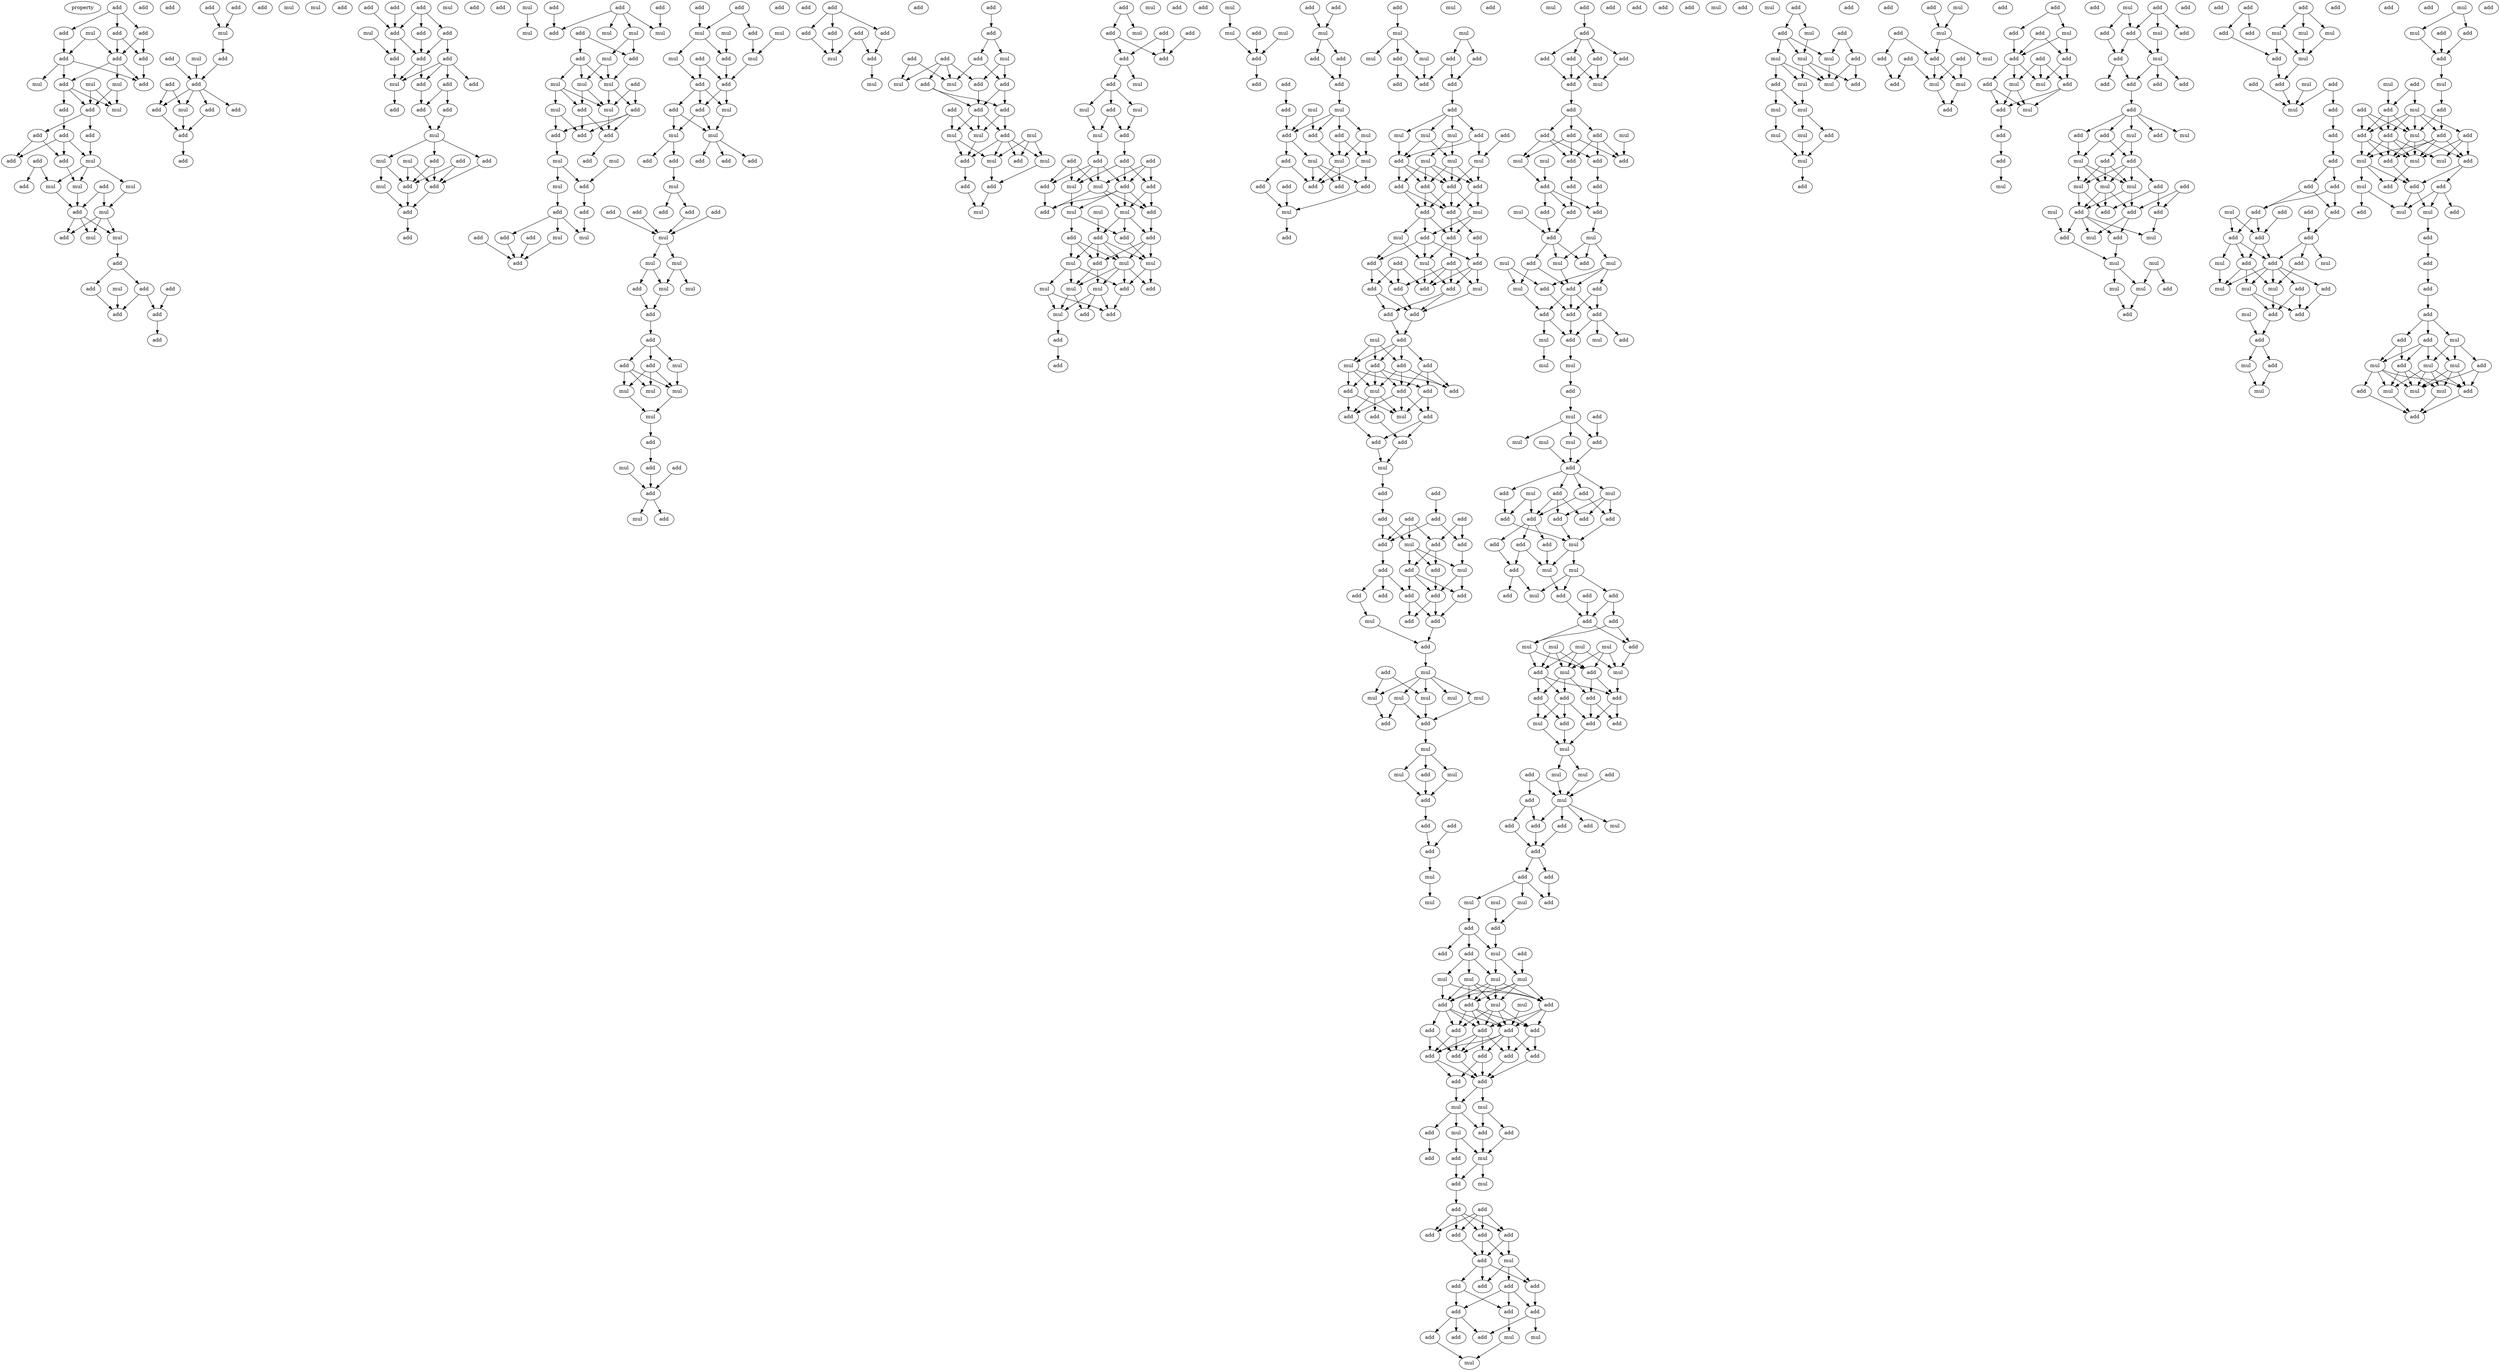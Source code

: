 digraph {
    node [fontcolor=black]
    property [mul=2,lf=1.2]
    0 [ label = add ];
    1 [ label = add ];
    2 [ label = add ];
    3 [ label = add ];
    4 [ label = mul ];
    5 [ label = add ];
    6 [ label = add ];
    7 [ label = add ];
    8 [ label = add ];
    9 [ label = mul ];
    10 [ label = mul ];
    11 [ label = add ];
    12 [ label = add ];
    13 [ label = mul ];
    14 [ label = mul ];
    15 [ label = add ];
    16 [ label = add ];
    17 [ label = add ];
    18 [ label = add ];
    19 [ label = add ];
    20 [ label = add ];
    21 [ label = add ];
    22 [ label = mul ];
    23 [ label = add ];
    24 [ label = mul ];
    25 [ label = mul ];
    26 [ label = add ];
    27 [ label = mul ];
    28 [ label = add ];
    29 [ label = mul ];
    30 [ label = add ];
    31 [ label = add ];
    32 [ label = mul ];
    33 [ label = add ];
    34 [ label = mul ];
    35 [ label = add ];
    36 [ label = add ];
    37 [ label = add ];
    38 [ label = mul ];
    39 [ label = add ];
    40 [ label = add ];
    41 [ label = add ];
    42 [ label = add ];
    43 [ label = add ];
    44 [ label = add ];
    45 [ label = add ];
    46 [ label = mul ];
    47 [ label = mul ];
    48 [ label = mul ];
    49 [ label = add ];
    50 [ label = mul ];
    51 [ label = add ];
    52 [ label = add ];
    53 [ label = add ];
    54 [ label = add ];
    55 [ label = mul ];
    56 [ label = add ];
    57 [ label = add ];
    58 [ label = add ];
    59 [ label = add ];
    60 [ label = add ];
    61 [ label = add ];
    62 [ label = add ];
    63 [ label = add ];
    64 [ label = add ];
    65 [ label = add ];
    66 [ label = mul ];
    67 [ label = add ];
    68 [ label = add ];
    69 [ label = add ];
    70 [ label = add ];
    71 [ label = add ];
    72 [ label = mul ];
    73 [ label = add ];
    74 [ label = add ];
    75 [ label = add ];
    76 [ label = add ];
    77 [ label = add ];
    78 [ label = mul ];
    79 [ label = mul ];
    80 [ label = add ];
    81 [ label = mul ];
    82 [ label = add ];
    83 [ label = add ];
    84 [ label = mul ];
    85 [ label = add ];
    86 [ label = mul ];
    87 [ label = add ];
    88 [ label = add ];
    89 [ label = add ];
    90 [ label = add ];
    91 [ label = add ];
    92 [ label = mul ];
    93 [ label = mul ];
    94 [ label = add ];
    95 [ label = add ];
    96 [ label = add ];
    97 [ label = mul ];
    98 [ label = add ];
    99 [ label = mul ];
    100 [ label = mul ];
    101 [ label = add ];
    102 [ label = add ];
    103 [ label = mul ];
    104 [ label = add ];
    105 [ label = add ];
    106 [ label = mul ];
    107 [ label = mul ];
    108 [ label = mul ];
    109 [ label = add ];
    110 [ label = mul ];
    111 [ label = add ];
    112 [ label = mul ];
    113 [ label = add ];
    114 [ label = add ];
    115 [ label = add ];
    116 [ label = add ];
    117 [ label = mul ];
    118 [ label = mul ];
    119 [ label = mul ];
    120 [ label = add ];
    121 [ label = add ];
    122 [ label = add ];
    123 [ label = add ];
    124 [ label = mul ];
    125 [ label = add ];
    126 [ label = add ];
    127 [ label = mul ];
    128 [ label = add ];
    129 [ label = add ];
    130 [ label = add ];
    131 [ label = mul ];
    132 [ label = add ];
    133 [ label = mul ];
    134 [ label = mul ];
    135 [ label = add ];
    136 [ label = add ];
    137 [ label = mul ];
    138 [ label = mul ];
    139 [ label = add ];
    140 [ label = add ];
    141 [ label = add ];
    142 [ label = mul ];
    143 [ label = add ];
    144 [ label = mul ];
    145 [ label = mul ];
    146 [ label = add ];
    147 [ label = add ];
    148 [ label = add ];
    149 [ label = add ];
    150 [ label = add ];
    151 [ label = mul ];
    152 [ label = add ];
    153 [ label = add ];
    154 [ label = add ];
    155 [ label = add ];
    156 [ label = add ];
    157 [ label = mul ];
    158 [ label = mul ];
    159 [ label = mul ];
    160 [ label = add ];
    161 [ label = mul ];
    162 [ label = mul ];
    163 [ label = add ];
    164 [ label = add ];
    165 [ label = add ];
    166 [ label = mul ];
    167 [ label = add ];
    168 [ label = mul ];
    169 [ label = mul ];
    170 [ label = mul ];
    171 [ label = mul ];
    172 [ label = add ];
    173 [ label = mul ];
    174 [ label = add ];
    175 [ label = add ];
    176 [ label = add ];
    177 [ label = mul ];
    178 [ label = add ];
    179 [ label = add ];
    180 [ label = add ];
    181 [ label = add ];
    182 [ label = add ];
    183 [ label = add ];
    184 [ label = add ];
    185 [ label = add ];
    186 [ label = mul ];
    187 [ label = add ];
    188 [ label = add ];
    189 [ label = mul ];
    190 [ label = add ];
    191 [ label = add ];
    192 [ label = add ];
    193 [ label = add ];
    194 [ label = add ];
    195 [ label = mul ];
    196 [ label = add ];
    197 [ label = mul ];
    198 [ label = add ];
    199 [ label = mul ];
    200 [ label = add ];
    201 [ label = add ];
    202 [ label = add ];
    203 [ label = add ];
    204 [ label = mul ];
    205 [ label = add ];
    206 [ label = mul ];
    207 [ label = mul ];
    208 [ label = mul ];
    209 [ label = add ];
    210 [ label = mul ];
    211 [ label = add ];
    212 [ label = add ];
    213 [ label = add ];
    214 [ label = mul ];
    215 [ label = add ];
    216 [ label = add ];
    217 [ label = add ];
    218 [ label = mul ];
    219 [ label = add ];
    220 [ label = add ];
    221 [ label = add ];
    222 [ label = add ];
    223 [ label = mul ];
    224 [ label = mul ];
    225 [ label = mul ];
    226 [ label = add ];
    227 [ label = add ];
    228 [ label = mul ];
    229 [ label = add ];
    230 [ label = add ];
    231 [ label = add ];
    232 [ label = add ];
    233 [ label = mul ];
    234 [ label = add ];
    235 [ label = mul ];
    236 [ label = add ];
    237 [ label = add ];
    238 [ label = add ];
    239 [ label = add ];
    240 [ label = mul ];
    241 [ label = mul ];
    242 [ label = mul ];
    243 [ label = add ];
    244 [ label = add ];
    245 [ label = add ];
    246 [ label = add ];
    247 [ label = mul ];
    248 [ label = add ];
    249 [ label = mul ];
    250 [ label = mul ];
    251 [ label = add ];
    252 [ label = mul ];
    253 [ label = mul ];
    254 [ label = mul ];
    255 [ label = add ];
    256 [ label = add ];
    257 [ label = mul ];
    258 [ label = add ];
    259 [ label = add ];
    260 [ label = mul ];
    261 [ label = add ];
    262 [ label = add ];
    263 [ label = add ];
    264 [ label = mul ];
    265 [ label = mul ];
    266 [ label = add ];
    267 [ label = mul ];
    268 [ label = add ];
    269 [ label = add ];
    270 [ label = add ];
    271 [ label = add ];
    272 [ label = mul ];
    273 [ label = add ];
    274 [ label = add ];
    275 [ label = add ];
    276 [ label = add ];
    277 [ label = add ];
    278 [ label = mul ];
    279 [ label = mul ];
    280 [ label = mul ];
    281 [ label = add ];
    282 [ label = add ];
    283 [ label = add ];
    284 [ label = mul ];
    285 [ label = mul ];
    286 [ label = mul ];
    287 [ label = add ];
    288 [ label = add ];
    289 [ label = add ];
    290 [ label = add ];
    291 [ label = add ];
    292 [ label = add ];
    293 [ label = mul ];
    294 [ label = add ];
    295 [ label = add ];
    296 [ label = mul ];
    297 [ label = mul ];
    298 [ label = mul ];
    299 [ label = add ];
    300 [ label = mul ];
    301 [ label = add ];
    302 [ label = add ];
    303 [ label = add ];
    304 [ label = add ];
    305 [ label = add ];
    306 [ label = add ];
    307 [ label = mul ];
    308 [ label = mul ];
    309 [ label = add ];
    310 [ label = add ];
    311 [ label = mul ];
    312 [ label = mul ];
    313 [ label = add ];
    314 [ label = mul ];
    315 [ label = mul ];
    316 [ label = add ];
    317 [ label = add ];
    318 [ label = add ];
    319 [ label = add ];
    320 [ label = add ];
    321 [ label = mul ];
    322 [ label = add ];
    323 [ label = add ];
    324 [ label = add ];
    325 [ label = add ];
    326 [ label = mul ];
    327 [ label = add ];
    328 [ label = add ];
    329 [ label = add ];
    330 [ label = mul ];
    331 [ label = add ];
    332 [ label = add ];
    333 [ label = add ];
    334 [ label = add ];
    335 [ label = mul ];
    336 [ label = add ];
    337 [ label = add ];
    338 [ label = add ];
    339 [ label = add ];
    340 [ label = mul ];
    341 [ label = mul ];
    342 [ label = add ];
    343 [ label = add ];
    344 [ label = add ];
    345 [ label = add ];
    346 [ label = add ];
    347 [ label = add ];
    348 [ label = mul ];
    349 [ label = add ];
    350 [ label = mul ];
    351 [ label = add ];
    352 [ label = add ];
    353 [ label = add ];
    354 [ label = add ];
    355 [ label = add ];
    356 [ label = mul ];
    357 [ label = add ];
    358 [ label = add ];
    359 [ label = mul ];
    360 [ label = add ];
    361 [ label = add ];
    362 [ label = add ];
    363 [ label = add ];
    364 [ label = add ];
    365 [ label = add ];
    366 [ label = mul ];
    367 [ label = add ];
    368 [ label = mul ];
    369 [ label = add ];
    370 [ label = add ];
    371 [ label = add ];
    372 [ label = add ];
    373 [ label = add ];
    374 [ label = add ];
    375 [ label = add ];
    376 [ label = add ];
    377 [ label = add ];
    378 [ label = add ];
    379 [ label = mul ];
    380 [ label = add ];
    381 [ label = add ];
    382 [ label = mul ];
    383 [ label = mul ];
    384 [ label = mul ];
    385 [ label = mul ];
    386 [ label = mul ];
    387 [ label = mul ];
    388 [ label = add ];
    389 [ label = add ];
    390 [ label = mul ];
    391 [ label = add ];
    392 [ label = mul ];
    393 [ label = add ];
    394 [ label = mul ];
    395 [ label = add ];
    396 [ label = add ];
    397 [ label = add ];
    398 [ label = add ];
    399 [ label = mul ];
    400 [ label = mul ];
    401 [ label = mul ];
    402 [ label = add ];
    403 [ label = add ];
    404 [ label = add ];
    405 [ label = add ];
    406 [ label = add ];
    407 [ label = add ];
    408 [ label = add ];
    409 [ label = add ];
    410 [ label = mul ];
    411 [ label = add ];
    412 [ label = add ];
    413 [ label = add ];
    414 [ label = mul ];
    415 [ label = add ];
    416 [ label = mul ];
    417 [ label = add ];
    418 [ label = add ];
    419 [ label = mul ];
    420 [ label = add ];
    421 [ label = add ];
    422 [ label = add ];
    423 [ label = add ];
    424 [ label = mul ];
    425 [ label = add ];
    426 [ label = add ];
    427 [ label = add ];
    428 [ label = add ];
    429 [ label = mul ];
    430 [ label = mul ];
    431 [ label = mul ];
    432 [ label = add ];
    433 [ label = mul ];
    434 [ label = add ];
    435 [ label = mul ];
    436 [ label = add ];
    437 [ label = add ];
    438 [ label = add ];
    439 [ label = add ];
    440 [ label = add ];
    441 [ label = add ];
    442 [ label = mul ];
    443 [ label = mul ];
    444 [ label = add ];
    445 [ label = add ];
    446 [ label = mul ];
    447 [ label = add ];
    448 [ label = mul ];
    449 [ label = add ];
    450 [ label = mul ];
    451 [ label = add ];
    452 [ label = mul ];
    453 [ label = add ];
    454 [ label = mul ];
    455 [ label = add ];
    456 [ label = mul ];
    457 [ label = add ];
    458 [ label = mul ];
    459 [ label = add ];
    460 [ label = add ];
    461 [ label = add ];
    462 [ label = mul ];
    463 [ label = add ];
    464 [ label = add ];
    465 [ label = add ];
    466 [ label = add ];
    467 [ label = add ];
    468 [ label = mul ];
    469 [ label = add ];
    470 [ label = add ];
    471 [ label = add ];
    472 [ label = mul ];
    473 [ label = mul ];
    474 [ label = add ];
    475 [ label = add ];
    476 [ label = add ];
    477 [ label = mul ];
    478 [ label = add ];
    479 [ label = add ];
    480 [ label = add ];
    481 [ label = add ];
    482 [ label = add ];
    483 [ label = mul ];
    484 [ label = mul ];
    485 [ label = mul ];
    486 [ label = mul ];
    487 [ label = add ];
    488 [ label = add ];
    489 [ label = mul ];
    490 [ label = mul ];
    491 [ label = add ];
    492 [ label = add ];
    493 [ label = add ];
    494 [ label = add ];
    495 [ label = mul ];
    496 [ label = add ];
    497 [ label = add ];
    498 [ label = add ];
    499 [ label = add ];
    500 [ label = mul ];
    501 [ label = mul ];
    502 [ label = mul ];
    503 [ label = add ];
    504 [ label = add ];
    505 [ label = add ];
    506 [ label = mul ];
    507 [ label = mul ];
    508 [ label = add ];
    509 [ label = add ];
    510 [ label = add ];
    511 [ label = add ];
    512 [ label = add ];
    513 [ label = add ];
    514 [ label = add ];
    515 [ label = mul ];
    516 [ label = mul ];
    517 [ label = mul ];
    518 [ label = add ];
    519 [ label = mul ];
    520 [ label = add ];
    521 [ label = add ];
    522 [ label = add ];
    523 [ label = mul ];
    524 [ label = add ];
    525 [ label = add ];
    526 [ label = mul ];
    527 [ label = mul ];
    528 [ label = mul ];
    529 [ label = mul ];
    530 [ label = add ];
    531 [ label = mul ];
    532 [ label = mul ];
    533 [ label = add ];
    534 [ label = add ];
    535 [ label = add ];
    536 [ label = add ];
    537 [ label = add ];
    538 [ label = add ];
    539 [ label = add ];
    540 [ label = add ];
    541 [ label = add ];
    542 [ label = add ];
    543 [ label = add ];
    544 [ label = add ];
    545 [ label = add ];
    546 [ label = add ];
    547 [ label = mul ];
    548 [ label = mul ];
    549 [ label = add ];
    550 [ label = add ];
    551 [ label = add ];
    552 [ label = mul ];
    553 [ label = add ];
    554 [ label = add ];
    555 [ label = mul ];
    556 [ label = add ];
    557 [ label = mul ];
    558 [ label = add ];
    559 [ label = add ];
    560 [ label = add ];
    561 [ label = add ];
    562 [ label = add ];
    563 [ label = add ];
    564 [ label = add ];
    565 [ label = mul ];
    566 [ label = add ];
    567 [ label = add ];
    568 [ label = add ];
    569 [ label = add ];
    570 [ label = add ];
    571 [ label = add ];
    572 [ label = add ];
    573 [ label = mul ];
    574 [ label = add ];
    575 [ label = mul ];
    576 [ label = add ];
    577 [ label = add ];
    578 [ label = mul ];
    579 [ label = add ];
    580 [ label = mul ];
    581 [ label = add ];
    582 [ label = add ];
    583 [ label = add ];
    584 [ label = mul ];
    585 [ label = mul ];
    586 [ label = mul ];
    587 [ label = mul ];
    588 [ label = add ];
    589 [ label = mul ];
    590 [ label = add ];
    591 [ label = add ];
    592 [ label = mul ];
    593 [ label = mul ];
    594 [ label = mul ];
    595 [ label = mul ];
    596 [ label = mul ];
    597 [ label = add ];
    598 [ label = add ];
    599 [ label = add ];
    600 [ label = mul ];
    601 [ label = add ];
    602 [ label = mul ];
    603 [ label = add ];
    604 [ label = add ];
    605 [ label = mul ];
    606 [ label = add ];
    607 [ label = add ];
    608 [ label = mul ];
    609 [ label = add ];
    610 [ label = add ];
    611 [ label = mul ];
    612 [ label = mul ];
    613 [ label = add ];
    614 [ label = add ];
    615 [ label = add ];
    616 [ label = add ];
    617 [ label = add ];
    618 [ label = add ];
    619 [ label = mul ];
    620 [ label = add ];
    621 [ label = add ];
    622 [ label = add ];
    623 [ label = add ];
    624 [ label = mul ];
    625 [ label = add ];
    626 [ label = add ];
    627 [ label = mul ];
    628 [ label = add ];
    629 [ label = mul ];
    630 [ label = add ];
    631 [ label = add ];
    632 [ label = add ];
    633 [ label = mul ];
    634 [ label = add ];
    635 [ label = mul ];
    636 [ label = add ];
    637 [ label = mul ];
    638 [ label = add ];
    639 [ label = add ];
    640 [ label = mul ];
    641 [ label = add ];
    642 [ label = add ];
    643 [ label = add ];
    644 [ label = add ];
    645 [ label = add ];
    646 [ label = add ];
    647 [ label = mul ];
    648 [ label = add ];
    649 [ label = add ];
    650 [ label = mul ];
    651 [ label = add ];
    652 [ label = mul ];
    653 [ label = add ];
    654 [ label = add ];
    655 [ label = mul ];
    656 [ label = mul ];
    657 [ label = mul ];
    658 [ label = add ];
    659 [ label = add ];
    660 [ label = add ];
    661 [ label = add ];
    662 [ label = add ];
    663 [ label = mul ];
    664 [ label = add ];
    665 [ label = add ];
    666 [ label = add ];
    667 [ label = mul ];
    668 [ label = mul ];
    669 [ label = mul ];
    670 [ label = mul ];
    671 [ label = mul ];
    672 [ label = add ];
    673 [ label = add ];
    674 [ label = mul ];
    675 [ label = add ];
    676 [ label = add ];
    677 [ label = add ];
    678 [ label = add ];
    679 [ label = add ];
    680 [ label = mul ];
    681 [ label = mul ];
    682 [ label = mul ];
    683 [ label = add ];
    684 [ label = mul ];
    685 [ label = add ];
    686 [ label = add ];
    687 [ label = add ];
    688 [ label = add ];
    689 [ label = mul ];
    690 [ label = add ];
    691 [ label = mul ];
    692 [ label = add ];
    693 [ label = add ];
    694 [ label = add ];
    695 [ label = add ];
    696 [ label = add ];
    697 [ label = add ];
    698 [ label = add ];
    699 [ label = add ];
    700 [ label = mul ];
    701 [ label = add ];
    702 [ label = add ];
    703 [ label = add ];
    704 [ label = add ];
    705 [ label = add ];
    706 [ label = add ];
    707 [ label = mul ];
    708 [ label = mul ];
    709 [ label = add ];
    710 [ label = mul ];
    711 [ label = add ];
    712 [ label = mul ];
    713 [ label = mul ];
    714 [ label = add ];
    715 [ label = add ];
    716 [ label = mul ];
    717 [ label = add ];
    718 [ label = add ];
    719 [ label = add ];
    720 [ label = mul ];
    721 [ label = add ];
    722 [ label = mul ];
    723 [ label = mul ];
    724 [ label = add ];
    725 [ label = add ];
    726 [ label = mul ];
    727 [ label = add ];
    728 [ label = mul ];
    729 [ label = add ];
    730 [ label = mul ];
    731 [ label = add ];
    732 [ label = mul ];
    733 [ label = add ];
    734 [ label = add ];
    735 [ label = add ];
    736 [ label = add ];
    737 [ label = add ];
    738 [ label = mul ];
    739 [ label = add ];
    740 [ label = mul ];
    741 [ label = add ];
    742 [ label = add ];
    743 [ label = mul ];
    744 [ label = mul ];
    745 [ label = add ];
    746 [ label = add ];
    747 [ label = mul ];
    748 [ label = add ];
    749 [ label = mul ];
    750 [ label = add ];
    751 [ label = add ];
    752 [ label = mul ];
    753 [ label = add ];
    754 [ label = add ];
    755 [ label = add ];
    756 [ label = add ];
    757 [ label = mul ];
    758 [ label = add ];
    759 [ label = add ];
    760 [ label = add ];
    761 [ label = mul ];
    762 [ label = mul ];
    763 [ label = mul ];
    764 [ label = add ];
    765 [ label = add ];
    766 [ label = add ];
    767 [ label = add ];
    768 [ label = mul ];
    769 [ label = mul ];
    770 [ label = mul ];
    771 [ label = add ];
    0 -> 1 [ name = 0 ];
    0 -> 3 [ name = 1 ];
    0 -> 5 [ name = 2 ];
    1 -> 6 [ name = 3 ];
    1 -> 8 [ name = 4 ];
    3 -> 6 [ name = 5 ];
    3 -> 8 [ name = 6 ];
    4 -> 6 [ name = 7 ];
    4 -> 7 [ name = 8 ];
    5 -> 7 [ name = 9 ];
    6 -> 11 [ name = 10 ];
    6 -> 12 [ name = 11 ];
    6 -> 13 [ name = 12 ];
    7 -> 9 [ name = 13 ];
    7 -> 11 [ name = 14 ];
    7 -> 12 [ name = 15 ];
    8 -> 12 [ name = 16 ];
    10 -> 14 [ name = 17 ];
    10 -> 16 [ name = 18 ];
    11 -> 14 [ name = 19 ];
    11 -> 15 [ name = 20 ];
    11 -> 16 [ name = 21 ];
    13 -> 14 [ name = 22 ];
    13 -> 16 [ name = 23 ];
    15 -> 18 [ name = 24 ];
    16 -> 17 [ name = 25 ];
    16 -> 19 [ name = 26 ];
    17 -> 22 [ name = 27 ];
    18 -> 20 [ name = 28 ];
    18 -> 21 [ name = 29 ];
    18 -> 22 [ name = 30 ];
    19 -> 20 [ name = 31 ];
    19 -> 21 [ name = 32 ];
    20 -> 25 [ name = 33 ];
    22 -> 24 [ name = 34 ];
    22 -> 25 [ name = 35 ];
    22 -> 27 [ name = 36 ];
    23 -> 27 [ name = 37 ];
    23 -> 28 [ name = 38 ];
    24 -> 29 [ name = 39 ];
    25 -> 30 [ name = 40 ];
    26 -> 29 [ name = 41 ];
    26 -> 30 [ name = 42 ];
    27 -> 30 [ name = 43 ];
    29 -> 31 [ name = 44 ];
    29 -> 32 [ name = 45 ];
    29 -> 34 [ name = 46 ];
    30 -> 31 [ name = 47 ];
    30 -> 32 [ name = 48 ];
    30 -> 34 [ name = 49 ];
    34 -> 35 [ name = 50 ];
    35 -> 36 [ name = 51 ];
    35 -> 39 [ name = 52 ];
    36 -> 40 [ name = 53 ];
    37 -> 41 [ name = 54 ];
    38 -> 40 [ name = 55 ];
    39 -> 40 [ name = 56 ];
    39 -> 41 [ name = 57 ];
    41 -> 42 [ name = 58 ];
    43 -> 48 [ name = 59 ];
    45 -> 48 [ name = 60 ];
    48 -> 51 [ name = 61 ];
    49 -> 54 [ name = 62 ];
    50 -> 54 [ name = 63 ];
    51 -> 54 [ name = 64 ];
    53 -> 55 [ name = 65 ];
    53 -> 57 [ name = 66 ];
    54 -> 55 [ name = 67 ];
    54 -> 56 [ name = 68 ];
    54 -> 57 [ name = 69 ];
    54 -> 58 [ name = 70 ];
    55 -> 59 [ name = 71 ];
    57 -> 59 [ name = 72 ];
    58 -> 59 [ name = 73 ];
    59 -> 60 [ name = 74 ];
    61 -> 64 [ name = 75 ];
    62 -> 64 [ name = 76 ];
    63 -> 64 [ name = 77 ];
    63 -> 65 [ name = 78 ];
    63 -> 67 [ name = 79 ];
    64 -> 68 [ name = 80 ];
    64 -> 69 [ name = 81 ];
    65 -> 69 [ name = 82 ];
    66 -> 68 [ name = 83 ];
    67 -> 69 [ name = 84 ];
    67 -> 70 [ name = 85 ];
    68 -> 72 [ name = 86 ];
    69 -> 72 [ name = 87 ];
    69 -> 73 [ name = 88 ];
    70 -> 71 [ name = 89 ];
    70 -> 72 [ name = 90 ];
    70 -> 73 [ name = 91 ];
    70 -> 74 [ name = 92 ];
    71 -> 75 [ name = 93 ];
    71 -> 77 [ name = 94 ];
    72 -> 76 [ name = 95 ];
    73 -> 75 [ name = 96 ];
    75 -> 79 [ name = 97 ];
    77 -> 79 [ name = 98 ];
    79 -> 81 [ name = 99 ];
    79 -> 82 [ name = 100 ];
    79 -> 83 [ name = 101 ];
    80 -> 85 [ name = 102 ];
    80 -> 87 [ name = 103 ];
    81 -> 85 [ name = 104 ];
    81 -> 86 [ name = 105 ];
    82 -> 87 [ name = 106 ];
    83 -> 85 [ name = 107 ];
    83 -> 87 [ name = 108 ];
    84 -> 85 [ name = 109 ];
    84 -> 87 [ name = 110 ];
    85 -> 88 [ name = 111 ];
    86 -> 88 [ name = 112 ];
    87 -> 88 [ name = 113 ];
    88 -> 91 [ name = 114 ];
    92 -> 93 [ name = 115 ];
    94 -> 97 [ name = 116 ];
    94 -> 98 [ name = 117 ];
    94 -> 99 [ name = 118 ];
    94 -> 100 [ name = 119 ];
    95 -> 98 [ name = 120 ];
    96 -> 99 [ name = 121 ];
    100 -> 102 [ name = 122 ];
    100 -> 103 [ name = 123 ];
    101 -> 102 [ name = 124 ];
    101 -> 104 [ name = 125 ];
    102 -> 106 [ name = 126 ];
    103 -> 106 [ name = 127 ];
    103 -> 107 [ name = 128 ];
    104 -> 106 [ name = 129 ];
    104 -> 107 [ name = 130 ];
    104 -> 108 [ name = 131 ];
    105 -> 109 [ name = 132 ];
    105 -> 112 [ name = 133 ];
    106 -> 109 [ name = 134 ];
    106 -> 112 [ name = 135 ];
    107 -> 111 [ name = 136 ];
    107 -> 112 [ name = 137 ];
    108 -> 110 [ name = 138 ];
    108 -> 111 [ name = 139 ];
    108 -> 112 [ name = 140 ];
    109 -> 113 [ name = 141 ];
    109 -> 114 [ name = 142 ];
    109 -> 115 [ name = 143 ];
    110 -> 114 [ name = 144 ];
    110 -> 115 [ name = 145 ];
    111 -> 113 [ name = 146 ];
    111 -> 114 [ name = 147 ];
    112 -> 113 [ name = 148 ];
    113 -> 116 [ name = 149 ];
    115 -> 118 [ name = 150 ];
    117 -> 120 [ name = 151 ];
    118 -> 119 [ name = 152 ];
    118 -> 120 [ name = 153 ];
    119 -> 121 [ name = 154 ];
    120 -> 122 [ name = 155 ];
    121 -> 124 [ name = 156 ];
    121 -> 125 [ name = 157 ];
    121 -> 127 [ name = 158 ];
    122 -> 124 [ name = 159 ];
    123 -> 128 [ name = 160 ];
    125 -> 128 [ name = 161 ];
    126 -> 128 [ name = 162 ];
    127 -> 128 [ name = 163 ];
    129 -> 133 [ name = 164 ];
    130 -> 132 [ name = 165 ];
    130 -> 133 [ name = 166 ];
    131 -> 136 [ name = 167 ];
    132 -> 137 [ name = 168 ];
    133 -> 136 [ name = 169 ];
    133 -> 138 [ name = 170 ];
    134 -> 137 [ name = 171 ];
    135 -> 139 [ name = 172 ];
    135 -> 140 [ name = 173 ];
    136 -> 140 [ name = 174 ];
    137 -> 140 [ name = 175 ];
    138 -> 139 [ name = 176 ];
    139 -> 141 [ name = 177 ];
    139 -> 142 [ name = 178 ];
    139 -> 143 [ name = 179 ];
    140 -> 142 [ name = 180 ];
    140 -> 143 [ name = 181 ];
    141 -> 144 [ name = 182 ];
    141 -> 145 [ name = 183 ];
    142 -> 144 [ name = 184 ];
    143 -> 144 [ name = 185 ];
    143 -> 145 [ name = 186 ];
    144 -> 148 [ name = 187 ];
    144 -> 149 [ name = 188 ];
    144 -> 150 [ name = 189 ];
    145 -> 146 [ name = 190 ];
    145 -> 147 [ name = 191 ];
    147 -> 151 [ name = 192 ];
    151 -> 152 [ name = 193 ];
    151 -> 155 [ name = 194 ];
    153 -> 157 [ name = 195 ];
    154 -> 157 [ name = 196 ];
    155 -> 157 [ name = 197 ];
    156 -> 157 [ name = 198 ];
    157 -> 158 [ name = 199 ];
    157 -> 159 [ name = 200 ];
    158 -> 160 [ name = 201 ];
    158 -> 161 [ name = 202 ];
    159 -> 161 [ name = 203 ];
    159 -> 162 [ name = 204 ];
    160 -> 163 [ name = 205 ];
    161 -> 163 [ name = 206 ];
    163 -> 164 [ name = 207 ];
    164 -> 165 [ name = 208 ];
    164 -> 166 [ name = 209 ];
    164 -> 167 [ name = 210 ];
    165 -> 168 [ name = 211 ];
    165 -> 169 [ name = 212 ];
    165 -> 170 [ name = 213 ];
    166 -> 170 [ name = 214 ];
    167 -> 168 [ name = 215 ];
    167 -> 169 [ name = 216 ];
    167 -> 170 [ name = 217 ];
    169 -> 171 [ name = 218 ];
    170 -> 171 [ name = 219 ];
    171 -> 172 [ name = 220 ];
    172 -> 174 [ name = 221 ];
    173 -> 176 [ name = 222 ];
    174 -> 176 [ name = 223 ];
    175 -> 176 [ name = 224 ];
    176 -> 177 [ name = 225 ];
    176 -> 180 [ name = 226 ];
    181 -> 182 [ name = 227 ];
    181 -> 184 [ name = 228 ];
    181 -> 185 [ name = 229 ];
    182 -> 186 [ name = 230 ];
    183 -> 186 [ name = 231 ];
    183 -> 187 [ name = 232 ];
    184 -> 186 [ name = 233 ];
    185 -> 187 [ name = 234 ];
    187 -> 189 [ name = 235 ];
    190 -> 191 [ name = 236 ];
    191 -> 192 [ name = 237 ];
    191 -> 195 [ name = 238 ];
    192 -> 197 [ name = 239 ];
    192 -> 198 [ name = 240 ];
    193 -> 196 [ name = 241 ];
    193 -> 197 [ name = 242 ];
    193 -> 199 [ name = 243 ];
    193 -> 200 [ name = 244 ];
    194 -> 197 [ name = 245 ];
    194 -> 199 [ name = 246 ];
    195 -> 198 [ name = 247 ];
    195 -> 200 [ name = 248 ];
    196 -> 201 [ name = 249 ];
    196 -> 202 [ name = 250 ];
    198 -> 201 [ name = 251 ];
    198 -> 202 [ name = 252 ];
    200 -> 202 [ name = 253 ];
    201 -> 204 [ name = 254 ];
    201 -> 205 [ name = 255 ];
    202 -> 204 [ name = 256 ];
    202 -> 205 [ name = 257 ];
    202 -> 207 [ name = 258 ];
    203 -> 204 [ name = 259 ];
    203 -> 207 [ name = 260 ];
    204 -> 209 [ name = 261 ];
    205 -> 208 [ name = 262 ];
    205 -> 209 [ name = 263 ];
    205 -> 210 [ name = 264 ];
    205 -> 211 [ name = 265 ];
    206 -> 208 [ name = 266 ];
    206 -> 210 [ name = 267 ];
    206 -> 211 [ name = 268 ];
    207 -> 208 [ name = 269 ];
    207 -> 209 [ name = 270 ];
    208 -> 213 [ name = 271 ];
    209 -> 212 [ name = 272 ];
    210 -> 213 [ name = 273 ];
    212 -> 214 [ name = 274 ];
    213 -> 214 [ name = 275 ];
    215 -> 217 [ name = 276 ];
    215 -> 218 [ name = 277 ];
    216 -> 220 [ name = 278 ];
    216 -> 221 [ name = 279 ];
    217 -> 220 [ name = 280 ];
    217 -> 221 [ name = 281 ];
    219 -> 220 [ name = 282 ];
    221 -> 222 [ name = 283 ];
    221 -> 223 [ name = 284 ];
    222 -> 224 [ name = 285 ];
    222 -> 225 [ name = 286 ];
    222 -> 226 [ name = 287 ];
    224 -> 228 [ name = 288 ];
    225 -> 227 [ name = 289 ];
    226 -> 227 [ name = 290 ];
    226 -> 228 [ name = 291 ];
    227 -> 229 [ name = 292 ];
    228 -> 232 [ name = 293 ];
    229 -> 235 [ name = 294 ];
    229 -> 236 [ name = 295 ];
    229 -> 237 [ name = 296 ];
    230 -> 233 [ name = 297 ];
    230 -> 236 [ name = 298 ];
    230 -> 237 [ name = 299 ];
    231 -> 233 [ name = 300 ];
    231 -> 234 [ name = 301 ];
    231 -> 235 [ name = 302 ];
    232 -> 233 [ name = 303 ];
    232 -> 234 [ name = 304 ];
    232 -> 235 [ name = 305 ];
    232 -> 237 [ name = 306 ];
    233 -> 238 [ name = 307 ];
    233 -> 239 [ name = 308 ];
    233 -> 241 [ name = 309 ];
    234 -> 239 [ name = 310 ];
    235 -> 240 [ name = 311 ];
    236 -> 238 [ name = 312 ];
    236 -> 241 [ name = 313 ];
    237 -> 238 [ name = 314 ];
    237 -> 239 [ name = 315 ];
    237 -> 240 [ name = 316 ];
    237 -> 241 [ name = 317 ];
    238 -> 243 [ name = 318 ];
    240 -> 244 [ name = 319 ];
    240 -> 246 [ name = 320 ];
    241 -> 243 [ name = 321 ];
    241 -> 244 [ name = 322 ];
    241 -> 245 [ name = 323 ];
    242 -> 245 [ name = 324 ];
    243 -> 247 [ name = 325 ];
    243 -> 248 [ name = 326 ];
    243 -> 249 [ name = 327 ];
    244 -> 247 [ name = 328 ];
    245 -> 247 [ name = 329 ];
    245 -> 248 [ name = 330 ];
    245 -> 249 [ name = 331 ];
    245 -> 250 [ name = 332 ];
    246 -> 248 [ name = 333 ];
    246 -> 249 [ name = 334 ];
    246 -> 250 [ name = 335 ];
    247 -> 251 [ name = 336 ];
    247 -> 255 [ name = 337 ];
    248 -> 252 [ name = 338 ];
    248 -> 254 [ name = 339 ];
    249 -> 251 [ name = 340 ];
    249 -> 252 [ name = 341 ];
    249 -> 254 [ name = 342 ];
    249 -> 255 [ name = 343 ];
    250 -> 252 [ name = 344 ];
    250 -> 253 [ name = 345 ];
    250 -> 255 [ name = 346 ];
    252 -> 256 [ name = 347 ];
    252 -> 257 [ name = 348 ];
    253 -> 257 [ name = 349 ];
    253 -> 258 [ name = 350 ];
    254 -> 256 [ name = 351 ];
    254 -> 257 [ name = 352 ];
    254 -> 258 [ name = 353 ];
    255 -> 258 [ name = 354 ];
    257 -> 259 [ name = 355 ];
    259 -> 261 [ name = 356 ];
    264 -> 265 [ name = 357 ];
    265 -> 268 [ name = 358 ];
    266 -> 268 [ name = 359 ];
    267 -> 268 [ name = 360 ];
    268 -> 271 [ name = 361 ];
    269 -> 272 [ name = 362 ];
    270 -> 272 [ name = 363 ];
    272 -> 273 [ name = 364 ];
    272 -> 274 [ name = 365 ];
    273 -> 276 [ name = 366 ];
    274 -> 276 [ name = 367 ];
    275 -> 277 [ name = 368 ];
    276 -> 279 [ name = 369 ];
    277 -> 281 [ name = 370 ];
    278 -> 281 [ name = 371 ];
    278 -> 282 [ name = 372 ];
    279 -> 280 [ name = 373 ];
    279 -> 281 [ name = 374 ];
    279 -> 282 [ name = 375 ];
    279 -> 283 [ name = 376 ];
    280 -> 285 [ name = 377 ];
    280 -> 286 [ name = 378 ];
    281 -> 284 [ name = 379 ];
    281 -> 287 [ name = 380 ];
    282 -> 286 [ name = 381 ];
    283 -> 285 [ name = 382 ];
    283 -> 286 [ name = 383 ];
    284 -> 289 [ name = 384 ];
    284 -> 290 [ name = 385 ];
    284 -> 292 [ name = 386 ];
    285 -> 290 [ name = 387 ];
    285 -> 292 [ name = 388 ];
    286 -> 289 [ name = 389 ];
    286 -> 292 [ name = 390 ];
    287 -> 288 [ name = 391 ];
    287 -> 292 [ name = 392 ];
    288 -> 293 [ name = 393 ];
    290 -> 293 [ name = 394 ];
    291 -> 293 [ name = 395 ];
    293 -> 295 [ name = 396 ];
    294 -> 296 [ name = 397 ];
    296 -> 298 [ name = 398 ];
    296 -> 300 [ name = 399 ];
    296 -> 302 [ name = 400 ];
    297 -> 299 [ name = 401 ];
    297 -> 301 [ name = 402 ];
    299 -> 303 [ name = 403 ];
    299 -> 305 [ name = 404 ];
    300 -> 303 [ name = 405 ];
    301 -> 305 [ name = 406 ];
    302 -> 303 [ name = 407 ];
    302 -> 304 [ name = 408 ];
    305 -> 306 [ name = 409 ];
    306 -> 307 [ name = 410 ];
    306 -> 308 [ name = 411 ];
    306 -> 310 [ name = 412 ];
    306 -> 311 [ name = 413 ];
    307 -> 312 [ name = 414 ];
    307 -> 314 [ name = 415 ];
    308 -> 313 [ name = 416 ];
    309 -> 315 [ name = 417 ];
    310 -> 313 [ name = 418 ];
    310 -> 315 [ name = 419 ];
    311 -> 312 [ name = 420 ];
    311 -> 313 [ name = 421 ];
    312 -> 316 [ name = 422 ];
    312 -> 317 [ name = 423 ];
    312 -> 319 [ name = 424 ];
    313 -> 316 [ name = 425 ];
    313 -> 318 [ name = 426 ];
    313 -> 319 [ name = 427 ];
    314 -> 316 [ name = 428 ];
    314 -> 317 [ name = 429 ];
    314 -> 318 [ name = 430 ];
    314 -> 319 [ name = 431 ];
    315 -> 316 [ name = 432 ];
    315 -> 317 [ name = 433 ];
    316 -> 320 [ name = 434 ];
    316 -> 321 [ name = 435 ];
    316 -> 322 [ name = 436 ];
    317 -> 320 [ name = 437 ];
    317 -> 321 [ name = 438 ];
    318 -> 320 [ name = 439 ];
    318 -> 322 [ name = 440 ];
    319 -> 320 [ name = 441 ];
    319 -> 322 [ name = 442 ];
    320 -> 323 [ name = 443 ];
    320 -> 325 [ name = 444 ];
    321 -> 324 [ name = 445 ];
    321 -> 325 [ name = 446 ];
    322 -> 324 [ name = 447 ];
    322 -> 325 [ name = 448 ];
    322 -> 326 [ name = 449 ];
    323 -> 331 [ name = 450 ];
    324 -> 328 [ name = 451 ];
    324 -> 330 [ name = 452 ];
    324 -> 331 [ name = 453 ];
    325 -> 329 [ name = 454 ];
    325 -> 330 [ name = 455 ];
    326 -> 328 [ name = 456 ];
    326 -> 330 [ name = 457 ];
    327 -> 332 [ name = 458 ];
    327 -> 333 [ name = 459 ];
    327 -> 334 [ name = 460 ];
    328 -> 332 [ name = 461 ];
    328 -> 334 [ name = 462 ];
    329 -> 333 [ name = 463 ];
    329 -> 334 [ name = 464 ];
    329 -> 335 [ name = 465 ];
    329 -> 336 [ name = 466 ];
    330 -> 333 [ name = 467 ];
    330 -> 336 [ name = 468 ];
    331 -> 333 [ name = 469 ];
    331 -> 335 [ name = 470 ];
    331 -> 336 [ name = 471 ];
    332 -> 337 [ name = 472 ];
    332 -> 338 [ name = 473 ];
    334 -> 338 [ name = 474 ];
    335 -> 338 [ name = 475 ];
    336 -> 337 [ name = 476 ];
    336 -> 338 [ name = 477 ];
    337 -> 339 [ name = 478 ];
    338 -> 339 [ name = 479 ];
    339 -> 341 [ name = 480 ];
    339 -> 342 [ name = 481 ];
    339 -> 343 [ name = 482 ];
    339 -> 344 [ name = 483 ];
    340 -> 341 [ name = 484 ];
    340 -> 342 [ name = 485 ];
    340 -> 343 [ name = 486 ];
    341 -> 347 [ name = 487 ];
    341 -> 348 [ name = 488 ];
    341 -> 349 [ name = 489 ];
    342 -> 345 [ name = 490 ];
    342 -> 346 [ name = 491 ];
    342 -> 348 [ name = 492 ];
    342 -> 349 [ name = 493 ];
    343 -> 345 [ name = 494 ];
    343 -> 346 [ name = 495 ];
    343 -> 348 [ name = 496 ];
    344 -> 345 [ name = 497 ];
    344 -> 346 [ name = 498 ];
    344 -> 347 [ name = 499 ];
    345 -> 350 [ name = 500 ];
    345 -> 352 [ name = 501 ];
    345 -> 353 [ name = 502 ];
    347 -> 350 [ name = 503 ];
    347 -> 352 [ name = 504 ];
    348 -> 350 [ name = 505 ];
    348 -> 351 [ name = 506 ];
    348 -> 353 [ name = 507 ];
    349 -> 350 [ name = 508 ];
    349 -> 353 [ name = 509 ];
    351 -> 355 [ name = 510 ];
    352 -> 354 [ name = 511 ];
    352 -> 355 [ name = 512 ];
    353 -> 354 [ name = 513 ];
    354 -> 356 [ name = 514 ];
    355 -> 356 [ name = 515 ];
    356 -> 357 [ name = 516 ];
    357 -> 360 [ name = 517 ];
    358 -> 362 [ name = 518 ];
    360 -> 364 [ name = 519 ];
    360 -> 366 [ name = 520 ];
    361 -> 365 [ name = 521 ];
    361 -> 367 [ name = 522 ];
    362 -> 364 [ name = 523 ];
    362 -> 367 [ name = 524 ];
    363 -> 364 [ name = 525 ];
    363 -> 365 [ name = 526 ];
    363 -> 366 [ name = 527 ];
    364 -> 369 [ name = 528 ];
    365 -> 370 [ name = 529 ];
    365 -> 371 [ name = 530 ];
    366 -> 368 [ name = 531 ];
    366 -> 370 [ name = 532 ];
    366 -> 371 [ name = 533 ];
    367 -> 368 [ name = 534 ];
    368 -> 373 [ name = 535 ];
    368 -> 374 [ name = 536 ];
    369 -> 372 [ name = 537 ];
    369 -> 375 [ name = 538 ];
    369 -> 376 [ name = 539 ];
    370 -> 374 [ name = 540 ];
    371 -> 373 [ name = 541 ];
    371 -> 374 [ name = 542 ];
    371 -> 375 [ name = 543 ];
    372 -> 379 [ name = 544 ];
    373 -> 377 [ name = 545 ];
    374 -> 377 [ name = 546 ];
    374 -> 378 [ name = 547 ];
    375 -> 377 [ name = 548 ];
    375 -> 378 [ name = 549 ];
    377 -> 380 [ name = 550 ];
    379 -> 380 [ name = 551 ];
    380 -> 382 [ name = 552 ];
    381 -> 383 [ name = 553 ];
    381 -> 384 [ name = 554 ];
    382 -> 383 [ name = 555 ];
    382 -> 384 [ name = 556 ];
    382 -> 385 [ name = 557 ];
    382 -> 386 [ name = 558 ];
    382 -> 387 [ name = 559 ];
    383 -> 388 [ name = 560 ];
    384 -> 389 [ name = 561 ];
    385 -> 389 [ name = 562 ];
    386 -> 388 [ name = 563 ];
    386 -> 389 [ name = 564 ];
    389 -> 390 [ name = 565 ];
    390 -> 392 [ name = 566 ];
    390 -> 393 [ name = 567 ];
    390 -> 394 [ name = 568 ];
    392 -> 395 [ name = 569 ];
    393 -> 395 [ name = 570 ];
    394 -> 395 [ name = 571 ];
    395 -> 396 [ name = 572 ];
    396 -> 398 [ name = 573 ];
    397 -> 398 [ name = 574 ];
    398 -> 399 [ name = 575 ];
    399 -> 401 [ name = 576 ];
    402 -> 404 [ name = 577 ];
    404 -> 405 [ name = 578 ];
    404 -> 406 [ name = 579 ];
    404 -> 407 [ name = 580 ];
    404 -> 408 [ name = 581 ];
    405 -> 409 [ name = 582 ];
    406 -> 409 [ name = 583 ];
    406 -> 410 [ name = 584 ];
    407 -> 410 [ name = 585 ];
    408 -> 409 [ name = 586 ];
    408 -> 410 [ name = 587 ];
    409 -> 411 [ name = 588 ];
    411 -> 412 [ name = 589 ];
    411 -> 413 [ name = 590 ];
    411 -> 415 [ name = 591 ];
    412 -> 417 [ name = 592 ];
    412 -> 418 [ name = 593 ];
    412 -> 420 [ name = 594 ];
    413 -> 416 [ name = 595 ];
    413 -> 417 [ name = 596 ];
    413 -> 418 [ name = 597 ];
    414 -> 418 [ name = 598 ];
    415 -> 416 [ name = 599 ];
    415 -> 417 [ name = 600 ];
    415 -> 420 [ name = 601 ];
    416 -> 421 [ name = 602 ];
    417 -> 422 [ name = 603 ];
    419 -> 421 [ name = 604 ];
    420 -> 423 [ name = 605 ];
    421 -> 425 [ name = 606 ];
    421 -> 426 [ name = 607 ];
    421 -> 427 [ name = 608 ];
    422 -> 426 [ name = 609 ];
    423 -> 425 [ name = 610 ];
    424 -> 428 [ name = 611 ];
    425 -> 429 [ name = 612 ];
    426 -> 428 [ name = 613 ];
    427 -> 428 [ name = 614 ];
    428 -> 430 [ name = 615 ];
    428 -> 432 [ name = 616 ];
    428 -> 434 [ name = 617 ];
    429 -> 430 [ name = 618 ];
    429 -> 431 [ name = 619 ];
    429 -> 434 [ name = 620 ];
    430 -> 438 [ name = 621 ];
    431 -> 436 [ name = 622 ];
    431 -> 437 [ name = 623 ];
    431 -> 438 [ name = 624 ];
    432 -> 435 [ name = 625 ];
    432 -> 438 [ name = 626 ];
    433 -> 435 [ name = 627 ];
    433 -> 436 [ name = 628 ];
    435 -> 439 [ name = 629 ];
    436 -> 441 [ name = 630 ];
    437 -> 440 [ name = 631 ];
    437 -> 441 [ name = 632 ];
    438 -> 439 [ name = 633 ];
    438 -> 440 [ name = 634 ];
    438 -> 441 [ name = 635 ];
    439 -> 442 [ name = 636 ];
    439 -> 444 [ name = 637 ];
    440 -> 443 [ name = 638 ];
    440 -> 444 [ name = 639 ];
    440 -> 445 [ name = 640 ];
    441 -> 444 [ name = 641 ];
    442 -> 448 [ name = 642 ];
    444 -> 446 [ name = 643 ];
    446 -> 449 [ name = 644 ];
    449 -> 450 [ name = 645 ];
    450 -> 454 [ name = 646 ];
    450 -> 455 [ name = 647 ];
    450 -> 456 [ name = 648 ];
    451 -> 455 [ name = 649 ];
    452 -> 457 [ name = 650 ];
    455 -> 457 [ name = 651 ];
    456 -> 457 [ name = 652 ];
    457 -> 458 [ name = 653 ];
    457 -> 459 [ name = 654 ];
    457 -> 460 [ name = 655 ];
    457 -> 461 [ name = 656 ];
    458 -> 463 [ name = 657 ];
    458 -> 465 [ name = 658 ];
    458 -> 466 [ name = 659 ];
    459 -> 465 [ name = 660 ];
    459 -> 467 [ name = 661 ];
    460 -> 463 [ name = 662 ];
    460 -> 466 [ name = 663 ];
    460 -> 467 [ name = 664 ];
    461 -> 464 [ name = 665 ];
    462 -> 464 [ name = 666 ];
    462 -> 467 [ name = 667 ];
    464 -> 468 [ name = 668 ];
    465 -> 468 [ name = 669 ];
    466 -> 468 [ name = 670 ];
    467 -> 469 [ name = 671 ];
    467 -> 470 [ name = 672 ];
    467 -> 471 [ name = 673 ];
    468 -> 472 [ name = 674 ];
    468 -> 473 [ name = 675 ];
    469 -> 472 [ name = 676 ];
    469 -> 474 [ name = 677 ];
    470 -> 474 [ name = 678 ];
    471 -> 472 [ name = 679 ];
    472 -> 479 [ name = 680 ];
    473 -> 476 [ name = 681 ];
    473 -> 477 [ name = 682 ];
    473 -> 479 [ name = 683 ];
    474 -> 475 [ name = 684 ];
    474 -> 477 [ name = 685 ];
    476 -> 480 [ name = 686 ];
    476 -> 481 [ name = 687 ];
    478 -> 480 [ name = 688 ];
    479 -> 480 [ name = 689 ];
    480 -> 482 [ name = 690 ];
    480 -> 484 [ name = 691 ];
    481 -> 482 [ name = 692 ];
    481 -> 484 [ name = 693 ];
    482 -> 490 [ name = 694 ];
    483 -> 487 [ name = 695 ];
    483 -> 489 [ name = 696 ];
    483 -> 490 [ name = 697 ];
    484 -> 487 [ name = 698 ];
    484 -> 488 [ name = 699 ];
    485 -> 487 [ name = 700 ];
    485 -> 488 [ name = 701 ];
    485 -> 489 [ name = 702 ];
    486 -> 488 [ name = 703 ];
    486 -> 489 [ name = 704 ];
    486 -> 490 [ name = 705 ];
    487 -> 491 [ name = 706 ];
    487 -> 493 [ name = 707 ];
    487 -> 494 [ name = 708 ];
    488 -> 491 [ name = 709 ];
    488 -> 492 [ name = 710 ];
    489 -> 492 [ name = 711 ];
    489 -> 493 [ name = 712 ];
    489 -> 494 [ name = 713 ];
    490 -> 491 [ name = 714 ];
    491 -> 498 [ name = 715 ];
    491 -> 499 [ name = 716 ];
    492 -> 498 [ name = 717 ];
    492 -> 499 [ name = 718 ];
    493 -> 495 [ name = 719 ];
    493 -> 497 [ name = 720 ];
    493 -> 498 [ name = 721 ];
    494 -> 495 [ name = 722 ];
    494 -> 497 [ name = 723 ];
    495 -> 500 [ name = 724 ];
    497 -> 500 [ name = 725 ];
    498 -> 500 [ name = 726 ];
    500 -> 501 [ name = 727 ];
    500 -> 502 [ name = 728 ];
    501 -> 506 [ name = 729 ];
    502 -> 506 [ name = 730 ];
    503 -> 505 [ name = 731 ];
    503 -> 506 [ name = 732 ];
    504 -> 506 [ name = 733 ];
    505 -> 509 [ name = 734 ];
    505 -> 511 [ name = 735 ];
    506 -> 507 [ name = 736 ];
    506 -> 508 [ name = 737 ];
    506 -> 510 [ name = 738 ];
    506 -> 511 [ name = 739 ];
    509 -> 512 [ name = 740 ];
    510 -> 512 [ name = 741 ];
    511 -> 512 [ name = 742 ];
    512 -> 513 [ name = 743 ];
    512 -> 514 [ name = 744 ];
    513 -> 516 [ name = 745 ];
    513 -> 518 [ name = 746 ];
    513 -> 519 [ name = 747 ];
    514 -> 518 [ name = 748 ];
    516 -> 520 [ name = 749 ];
    517 -> 521 [ name = 750 ];
    519 -> 521 [ name = 751 ];
    520 -> 522 [ name = 752 ];
    520 -> 523 [ name = 753 ];
    520 -> 525 [ name = 754 ];
    521 -> 523 [ name = 755 ];
    522 -> 526 [ name = 756 ];
    522 -> 527 [ name = 757 ];
    522 -> 528 [ name = 758 ];
    523 -> 528 [ name = 759 ];
    523 -> 529 [ name = 760 ];
    524 -> 529 [ name = 761 ];
    526 -> 530 [ name = 762 ];
    526 -> 534 [ name = 763 ];
    527 -> 530 [ name = 764 ];
    527 -> 532 [ name = 765 ];
    527 -> 533 [ name = 766 ];
    527 -> 534 [ name = 767 ];
    528 -> 530 [ name = 768 ];
    528 -> 532 [ name = 769 ];
    528 -> 533 [ name = 770 ];
    528 -> 534 [ name = 771 ];
    529 -> 530 [ name = 772 ];
    529 -> 532 [ name = 773 ];
    529 -> 533 [ name = 774 ];
    529 -> 534 [ name = 775 ];
    530 -> 535 [ name = 776 ];
    530 -> 537 [ name = 777 ];
    530 -> 538 [ name = 778 ];
    530 -> 539 [ name = 779 ];
    531 -> 539 [ name = 780 ];
    532 -> 535 [ name = 781 ];
    532 -> 536 [ name = 782 ];
    532 -> 538 [ name = 783 ];
    532 -> 539 [ name = 784 ];
    533 -> 535 [ name = 785 ];
    533 -> 536 [ name = 786 ];
    533 -> 538 [ name = 787 ];
    533 -> 539 [ name = 788 ];
    534 -> 536 [ name = 789 ];
    534 -> 538 [ name = 790 ];
    534 -> 539 [ name = 791 ];
    535 -> 540 [ name = 792 ];
    535 -> 541 [ name = 793 ];
    536 -> 542 [ name = 794 ];
    536 -> 544 [ name = 795 ];
    537 -> 540 [ name = 796 ];
    537 -> 541 [ name = 797 ];
    538 -> 540 [ name = 798 ];
    538 -> 541 [ name = 799 ];
    538 -> 543 [ name = 800 ];
    538 -> 544 [ name = 801 ];
    539 -> 540 [ name = 802 ];
    539 -> 541 [ name = 803 ];
    539 -> 542 [ name = 804 ];
    539 -> 543 [ name = 805 ];
    539 -> 544 [ name = 806 ];
    540 -> 546 [ name = 807 ];
    541 -> 545 [ name = 808 ];
    541 -> 546 [ name = 809 ];
    542 -> 546 [ name = 810 ];
    543 -> 545 [ name = 811 ];
    543 -> 546 [ name = 812 ];
    544 -> 546 [ name = 813 ];
    545 -> 548 [ name = 814 ];
    546 -> 547 [ name = 815 ];
    546 -> 548 [ name = 816 ];
    547 -> 550 [ name = 817 ];
    547 -> 551 [ name = 818 ];
    548 -> 549 [ name = 819 ];
    548 -> 550 [ name = 820 ];
    548 -> 552 [ name = 821 ];
    549 -> 553 [ name = 822 ];
    550 -> 555 [ name = 823 ];
    551 -> 555 [ name = 824 ];
    552 -> 554 [ name = 825 ];
    552 -> 555 [ name = 826 ];
    554 -> 556 [ name = 827 ];
    555 -> 556 [ name = 828 ];
    555 -> 557 [ name = 829 ];
    556 -> 559 [ name = 830 ];
    558 -> 560 [ name = 831 ];
    558 -> 561 [ name = 832 ];
    558 -> 562 [ name = 833 ];
    558 -> 563 [ name = 834 ];
    559 -> 560 [ name = 835 ];
    559 -> 561 [ name = 836 ];
    559 -> 562 [ name = 837 ];
    559 -> 563 [ name = 838 ];
    560 -> 564 [ name = 839 ];
    562 -> 564 [ name = 840 ];
    562 -> 565 [ name = 841 ];
    563 -> 564 [ name = 842 ];
    563 -> 565 [ name = 843 ];
    564 -> 566 [ name = 844 ];
    564 -> 567 [ name = 845 ];
    564 -> 568 [ name = 846 ];
    565 -> 566 [ name = 847 ];
    565 -> 567 [ name = 848 ];
    565 -> 569 [ name = 849 ];
    566 -> 572 [ name = 850 ];
    568 -> 570 [ name = 851 ];
    568 -> 571 [ name = 852 ];
    569 -> 570 [ name = 853 ];
    569 -> 571 [ name = 854 ];
    569 -> 572 [ name = 855 ];
    570 -> 573 [ name = 856 ];
    571 -> 574 [ name = 857 ];
    571 -> 576 [ name = 858 ];
    571 -> 577 [ name = 859 ];
    572 -> 574 [ name = 860 ];
    572 -> 575 [ name = 861 ];
    573 -> 578 [ name = 862 ];
    576 -> 578 [ name = 863 ];
    581 -> 583 [ name = 864 ];
    581 -> 584 [ name = 865 ];
    582 -> 587 [ name = 866 ];
    582 -> 588 [ name = 867 ];
    583 -> 585 [ name = 868 ];
    583 -> 586 [ name = 869 ];
    583 -> 587 [ name = 870 ];
    584 -> 586 [ name = 871 ];
    585 -> 589 [ name = 872 ];
    585 -> 590 [ name = 873 ];
    585 -> 592 [ name = 874 ];
    586 -> 589 [ name = 875 ];
    586 -> 591 [ name = 876 ];
    586 -> 592 [ name = 877 ];
    587 -> 589 [ name = 878 ];
    588 -> 589 [ name = 879 ];
    588 -> 591 [ name = 880 ];
    590 -> 593 [ name = 881 ];
    590 -> 594 [ name = 882 ];
    592 -> 594 [ name = 883 ];
    593 -> 595 [ name = 884 ];
    594 -> 596 [ name = 885 ];
    594 -> 599 [ name = 886 ];
    595 -> 600 [ name = 887 ];
    596 -> 600 [ name = 888 ];
    599 -> 600 [ name = 889 ];
    600 -> 603 [ name = 890 ];
    601 -> 605 [ name = 891 ];
    602 -> 605 [ name = 892 ];
    604 -> 606 [ name = 893 ];
    604 -> 610 [ name = 894 ];
    605 -> 606 [ name = 895 ];
    605 -> 608 [ name = 896 ];
    606 -> 611 [ name = 897 ];
    606 -> 612 [ name = 898 ];
    607 -> 612 [ name = 899 ];
    607 -> 613 [ name = 900 ];
    609 -> 611 [ name = 901 ];
    609 -> 612 [ name = 902 ];
    610 -> 613 [ name = 903 ];
    611 -> 614 [ name = 904 ];
    612 -> 614 [ name = 905 ];
    616 -> 618 [ name = 906 ];
    616 -> 619 [ name = 907 ];
    618 -> 623 [ name = 908 ];
    619 -> 621 [ name = 909 ];
    619 -> 623 [ name = 910 ];
    620 -> 621 [ name = 911 ];
    620 -> 623 [ name = 912 ];
    621 -> 625 [ name = 913 ];
    621 -> 627 [ name = 914 ];
    622 -> 624 [ name = 915 ];
    622 -> 625 [ name = 916 ];
    622 -> 627 [ name = 917 ];
    623 -> 624 [ name = 918 ];
    623 -> 626 [ name = 919 ];
    623 -> 627 [ name = 920 ];
    624 -> 628 [ name = 921 ];
    624 -> 629 [ name = 922 ];
    625 -> 628 [ name = 923 ];
    625 -> 629 [ name = 924 ];
    626 -> 628 [ name = 925 ];
    626 -> 629 [ name = 926 ];
    628 -> 630 [ name = 927 ];
    630 -> 632 [ name = 928 ];
    631 -> 634 [ name = 929 ];
    631 -> 635 [ name = 930 ];
    631 -> 638 [ name = 931 ];
    632 -> 637 [ name = 932 ];
    633 -> 634 [ name = 933 ];
    633 -> 636 [ name = 934 ];
    634 -> 639 [ name = 935 ];
    634 -> 640 [ name = 936 ];
    635 -> 640 [ name = 937 ];
    636 -> 639 [ name = 938 ];
    639 -> 642 [ name = 939 ];
    639 -> 645 [ name = 940 ];
    640 -> 641 [ name = 941 ];
    640 -> 642 [ name = 942 ];
    640 -> 643 [ name = 943 ];
    642 -> 646 [ name = 944 ];
    646 -> 647 [ name = 945 ];
    646 -> 648 [ name = 946 ];
    646 -> 649 [ name = 947 ];
    646 -> 650 [ name = 948 ];
    646 -> 651 [ name = 949 ];
    647 -> 653 [ name = 950 ];
    647 -> 654 [ name = 951 ];
    649 -> 652 [ name = 952 ];
    651 -> 652 [ name = 953 ];
    651 -> 654 [ name = 954 ];
    652 -> 655 [ name = 955 ];
    652 -> 656 [ name = 956 ];
    652 -> 657 [ name = 957 ];
    653 -> 655 [ name = 958 ];
    653 -> 656 [ name = 959 ];
    653 -> 657 [ name = 960 ];
    654 -> 655 [ name = 961 ];
    654 -> 656 [ name = 962 ];
    654 -> 657 [ name = 963 ];
    654 -> 658 [ name = 964 ];
    655 -> 661 [ name = 965 ];
    655 -> 662 [ name = 966 ];
    655 -> 664 [ name = 967 ];
    656 -> 662 [ name = 968 ];
    656 -> 664 [ name = 969 ];
    657 -> 661 [ name = 970 ];
    657 -> 662 [ name = 971 ];
    658 -> 660 [ name = 972 ];
    658 -> 661 [ name = 973 ];
    659 -> 660 [ name = 974 ];
    659 -> 664 [ name = 975 ];
    660 -> 667 [ name = 976 ];
    662 -> 665 [ name = 977 ];
    662 -> 666 [ name = 978 ];
    662 -> 667 [ name = 979 ];
    662 -> 668 [ name = 980 ];
    663 -> 666 [ name = 981 ];
    664 -> 665 [ name = 982 ];
    664 -> 668 [ name = 983 ];
    665 -> 670 [ name = 984 ];
    666 -> 670 [ name = 985 ];
    669 -> 672 [ name = 986 ];
    669 -> 674 [ name = 987 ];
    670 -> 671 [ name = 988 ];
    670 -> 674 [ name = 989 ];
    671 -> 675 [ name = 990 ];
    674 -> 675 [ name = 991 ];
    676 -> 678 [ name = 992 ];
    676 -> 679 [ name = 993 ];
    677 -> 680 [ name = 994 ];
    677 -> 681 [ name = 995 ];
    677 -> 682 [ name = 996 ];
    679 -> 683 [ name = 997 ];
    680 -> 684 [ name = 998 ];
    681 -> 683 [ name = 999 ];
    681 -> 684 [ name = 1000 ];
    682 -> 684 [ name = 1001 ];
    683 -> 687 [ name = 1002 ];
    684 -> 687 [ name = 1003 ];
    685 -> 691 [ name = 1004 ];
    686 -> 690 [ name = 1005 ];
    686 -> 691 [ name = 1006 ];
    687 -> 691 [ name = 1007 ];
    689 -> 691 [ name = 1008 ];
    690 -> 693 [ name = 1009 ];
    693 -> 694 [ name = 1010 ];
    694 -> 695 [ name = 1011 ];
    694 -> 696 [ name = 1012 ];
    695 -> 699 [ name = 1013 ];
    695 -> 701 [ name = 1014 ];
    696 -> 699 [ name = 1015 ];
    696 -> 701 [ name = 1016 ];
    697 -> 703 [ name = 1017 ];
    698 -> 704 [ name = 1018 ];
    699 -> 703 [ name = 1019 ];
    700 -> 702 [ name = 1020 ];
    700 -> 704 [ name = 1021 ];
    701 -> 702 [ name = 1022 ];
    701 -> 704 [ name = 1023 ];
    702 -> 706 [ name = 1024 ];
    702 -> 708 [ name = 1025 ];
    702 -> 709 [ name = 1026 ];
    703 -> 705 [ name = 1027 ];
    703 -> 706 [ name = 1028 ];
    703 -> 707 [ name = 1029 ];
    704 -> 706 [ name = 1030 ];
    704 -> 709 [ name = 1031 ];
    705 -> 710 [ name = 1032 ];
    706 -> 710 [ name = 1033 ];
    706 -> 711 [ name = 1034 ];
    706 -> 712 [ name = 1035 ];
    706 -> 713 [ name = 1036 ];
    706 -> 714 [ name = 1037 ];
    708 -> 713 [ name = 1038 ];
    709 -> 710 [ name = 1039 ];
    709 -> 712 [ name = 1040 ];
    709 -> 713 [ name = 1041 ];
    710 -> 717 [ name = 1042 ];
    711 -> 715 [ name = 1043 ];
    712 -> 715 [ name = 1044 ];
    712 -> 717 [ name = 1045 ];
    714 -> 715 [ name = 1046 ];
    714 -> 717 [ name = 1047 ];
    716 -> 719 [ name = 1048 ];
    717 -> 719 [ name = 1049 ];
    719 -> 720 [ name = 1050 ];
    719 -> 721 [ name = 1051 ];
    720 -> 723 [ name = 1052 ];
    721 -> 723 [ name = 1053 ];
    722 -> 724 [ name = 1054 ];
    722 -> 726 [ name = 1055 ];
    724 -> 727 [ name = 1056 ];
    725 -> 727 [ name = 1057 ];
    726 -> 727 [ name = 1058 ];
    727 -> 730 [ name = 1059 ];
    728 -> 734 [ name = 1060 ];
    729 -> 732 [ name = 1061 ];
    729 -> 734 [ name = 1062 ];
    730 -> 733 [ name = 1063 ];
    731 -> 735 [ name = 1064 ];
    731 -> 736 [ name = 1065 ];
    731 -> 738 [ name = 1066 ];
    732 -> 735 [ name = 1067 ];
    732 -> 736 [ name = 1068 ];
    732 -> 737 [ name = 1069 ];
    732 -> 738 [ name = 1070 ];
    732 -> 739 [ name = 1071 ];
    733 -> 737 [ name = 1072 ];
    733 -> 738 [ name = 1073 ];
    734 -> 735 [ name = 1074 ];
    734 -> 736 [ name = 1075 ];
    734 -> 738 [ name = 1076 ];
    735 -> 740 [ name = 1077 ];
    735 -> 742 [ name = 1078 ];
    735 -> 743 [ name = 1079 ];
    735 -> 744 [ name = 1080 ];
    736 -> 740 [ name = 1081 ];
    736 -> 742 [ name = 1082 ];
    736 -> 743 [ name = 1083 ];
    737 -> 740 [ name = 1084 ];
    737 -> 741 [ name = 1085 ];
    737 -> 742 [ name = 1086 ];
    737 -> 743 [ name = 1087 ];
    738 -> 740 [ name = 1088 ];
    738 -> 741 [ name = 1089 ];
    738 -> 742 [ name = 1090 ];
    739 -> 740 [ name = 1091 ];
    739 -> 741 [ name = 1092 ];
    739 -> 744 [ name = 1093 ];
    740 -> 748 [ name = 1094 ];
    741 -> 745 [ name = 1095 ];
    741 -> 746 [ name = 1096 ];
    742 -> 746 [ name = 1097 ];
    743 -> 746 [ name = 1098 ];
    743 -> 747 [ name = 1099 ];
    743 -> 748 [ name = 1100 ];
    745 -> 749 [ name = 1101 ];
    745 -> 750 [ name = 1102 ];
    745 -> 752 [ name = 1103 ];
    746 -> 749 [ name = 1104 ];
    746 -> 752 [ name = 1105 ];
    747 -> 751 [ name = 1106 ];
    747 -> 752 [ name = 1107 ];
    749 -> 753 [ name = 1108 ];
    753 -> 754 [ name = 1109 ];
    754 -> 755 [ name = 1110 ];
    755 -> 756 [ name = 1111 ];
    756 -> 757 [ name = 1112 ];
    756 -> 759 [ name = 1113 ];
    756 -> 760 [ name = 1114 ];
    757 -> 762 [ name = 1115 ];
    757 -> 763 [ name = 1116 ];
    757 -> 764 [ name = 1117 ];
    759 -> 761 [ name = 1118 ];
    759 -> 762 [ name = 1119 ];
    759 -> 763 [ name = 1120 ];
    759 -> 765 [ name = 1121 ];
    760 -> 761 [ name = 1122 ];
    760 -> 765 [ name = 1123 ];
    761 -> 766 [ name = 1124 ];
    761 -> 767 [ name = 1125 ];
    761 -> 768 [ name = 1126 ];
    761 -> 769 [ name = 1127 ];
    762 -> 767 [ name = 1128 ];
    762 -> 768 [ name = 1129 ];
    762 -> 769 [ name = 1130 ];
    762 -> 770 [ name = 1131 ];
    763 -> 767 [ name = 1132 ];
    763 -> 769 [ name = 1133 ];
    763 -> 770 [ name = 1134 ];
    764 -> 767 [ name = 1135 ];
    764 -> 769 [ name = 1136 ];
    765 -> 768 [ name = 1137 ];
    765 -> 769 [ name = 1138 ];
    765 -> 770 [ name = 1139 ];
    766 -> 771 [ name = 1140 ];
    767 -> 771 [ name = 1141 ];
    768 -> 771 [ name = 1142 ];
    770 -> 771 [ name = 1143 ];
}
